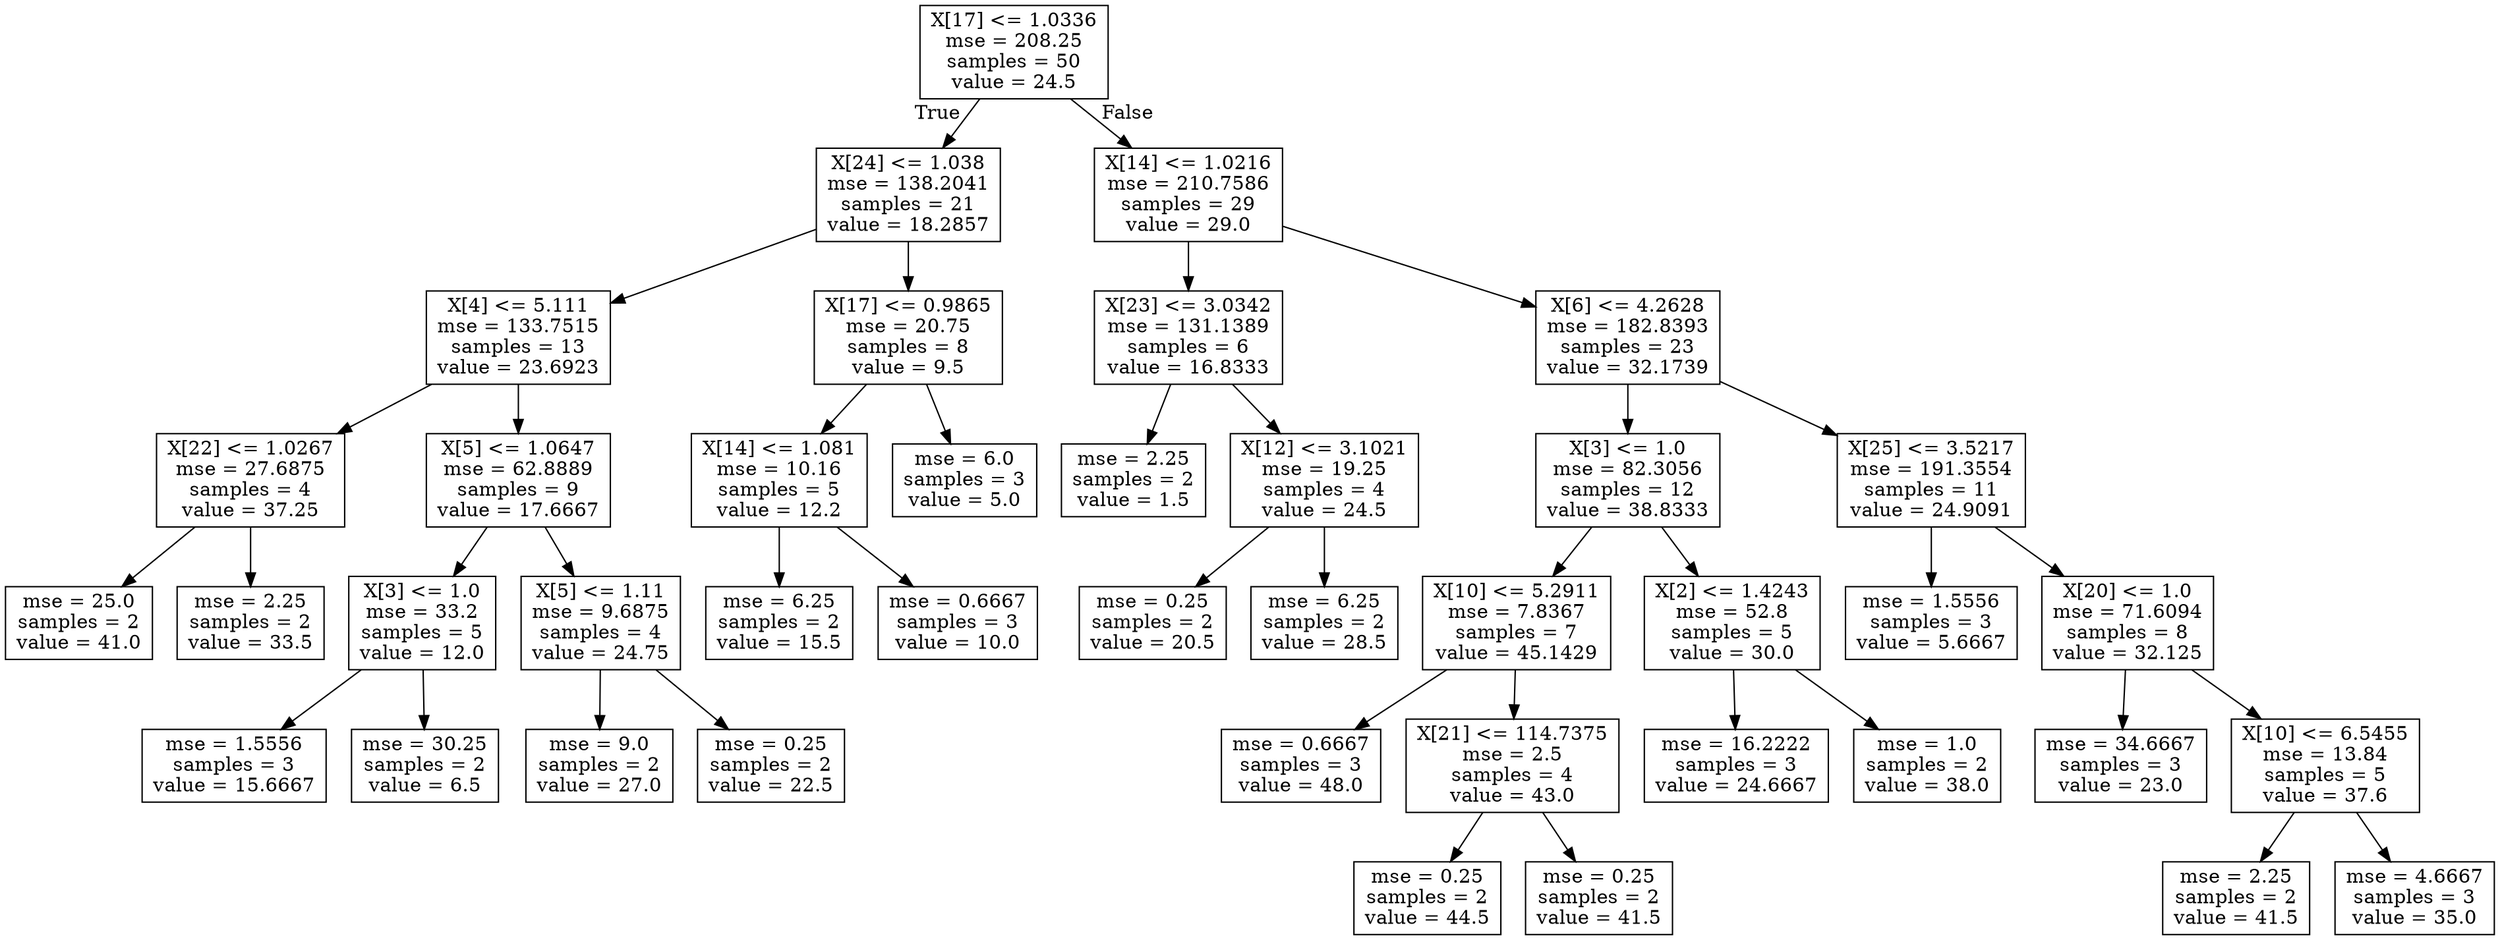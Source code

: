 digraph Tree {
node [shape=box] ;
0 [label="X[17] <= 1.0336\nmse = 208.25\nsamples = 50\nvalue = 24.5"] ;
1 [label="X[24] <= 1.038\nmse = 138.2041\nsamples = 21\nvalue = 18.2857"] ;
0 -> 1 [labeldistance=2.5, labelangle=45, headlabel="True"] ;
2 [label="X[4] <= 5.111\nmse = 133.7515\nsamples = 13\nvalue = 23.6923"] ;
1 -> 2 ;
3 [label="X[22] <= 1.0267\nmse = 27.6875\nsamples = 4\nvalue = 37.25"] ;
2 -> 3 ;
4 [label="mse = 25.0\nsamples = 2\nvalue = 41.0"] ;
3 -> 4 ;
5 [label="mse = 2.25\nsamples = 2\nvalue = 33.5"] ;
3 -> 5 ;
6 [label="X[5] <= 1.0647\nmse = 62.8889\nsamples = 9\nvalue = 17.6667"] ;
2 -> 6 ;
7 [label="X[3] <= 1.0\nmse = 33.2\nsamples = 5\nvalue = 12.0"] ;
6 -> 7 ;
8 [label="mse = 1.5556\nsamples = 3\nvalue = 15.6667"] ;
7 -> 8 ;
9 [label="mse = 30.25\nsamples = 2\nvalue = 6.5"] ;
7 -> 9 ;
10 [label="X[5] <= 1.11\nmse = 9.6875\nsamples = 4\nvalue = 24.75"] ;
6 -> 10 ;
11 [label="mse = 9.0\nsamples = 2\nvalue = 27.0"] ;
10 -> 11 ;
12 [label="mse = 0.25\nsamples = 2\nvalue = 22.5"] ;
10 -> 12 ;
13 [label="X[17] <= 0.9865\nmse = 20.75\nsamples = 8\nvalue = 9.5"] ;
1 -> 13 ;
14 [label="X[14] <= 1.081\nmse = 10.16\nsamples = 5\nvalue = 12.2"] ;
13 -> 14 ;
15 [label="mse = 6.25\nsamples = 2\nvalue = 15.5"] ;
14 -> 15 ;
16 [label="mse = 0.6667\nsamples = 3\nvalue = 10.0"] ;
14 -> 16 ;
17 [label="mse = 6.0\nsamples = 3\nvalue = 5.0"] ;
13 -> 17 ;
18 [label="X[14] <= 1.0216\nmse = 210.7586\nsamples = 29\nvalue = 29.0"] ;
0 -> 18 [labeldistance=2.5, labelangle=-45, headlabel="False"] ;
19 [label="X[23] <= 3.0342\nmse = 131.1389\nsamples = 6\nvalue = 16.8333"] ;
18 -> 19 ;
20 [label="mse = 2.25\nsamples = 2\nvalue = 1.5"] ;
19 -> 20 ;
21 [label="X[12] <= 3.1021\nmse = 19.25\nsamples = 4\nvalue = 24.5"] ;
19 -> 21 ;
22 [label="mse = 0.25\nsamples = 2\nvalue = 20.5"] ;
21 -> 22 ;
23 [label="mse = 6.25\nsamples = 2\nvalue = 28.5"] ;
21 -> 23 ;
24 [label="X[6] <= 4.2628\nmse = 182.8393\nsamples = 23\nvalue = 32.1739"] ;
18 -> 24 ;
25 [label="X[3] <= 1.0\nmse = 82.3056\nsamples = 12\nvalue = 38.8333"] ;
24 -> 25 ;
26 [label="X[10] <= 5.2911\nmse = 7.8367\nsamples = 7\nvalue = 45.1429"] ;
25 -> 26 ;
27 [label="mse = 0.6667\nsamples = 3\nvalue = 48.0"] ;
26 -> 27 ;
28 [label="X[21] <= 114.7375\nmse = 2.5\nsamples = 4\nvalue = 43.0"] ;
26 -> 28 ;
29 [label="mse = 0.25\nsamples = 2\nvalue = 44.5"] ;
28 -> 29 ;
30 [label="mse = 0.25\nsamples = 2\nvalue = 41.5"] ;
28 -> 30 ;
31 [label="X[2] <= 1.4243\nmse = 52.8\nsamples = 5\nvalue = 30.0"] ;
25 -> 31 ;
32 [label="mse = 16.2222\nsamples = 3\nvalue = 24.6667"] ;
31 -> 32 ;
33 [label="mse = 1.0\nsamples = 2\nvalue = 38.0"] ;
31 -> 33 ;
34 [label="X[25] <= 3.5217\nmse = 191.3554\nsamples = 11\nvalue = 24.9091"] ;
24 -> 34 ;
35 [label="mse = 1.5556\nsamples = 3\nvalue = 5.6667"] ;
34 -> 35 ;
36 [label="X[20] <= 1.0\nmse = 71.6094\nsamples = 8\nvalue = 32.125"] ;
34 -> 36 ;
37 [label="mse = 34.6667\nsamples = 3\nvalue = 23.0"] ;
36 -> 37 ;
38 [label="X[10] <= 6.5455\nmse = 13.84\nsamples = 5\nvalue = 37.6"] ;
36 -> 38 ;
39 [label="mse = 2.25\nsamples = 2\nvalue = 41.5"] ;
38 -> 39 ;
40 [label="mse = 4.6667\nsamples = 3\nvalue = 35.0"] ;
38 -> 40 ;
}